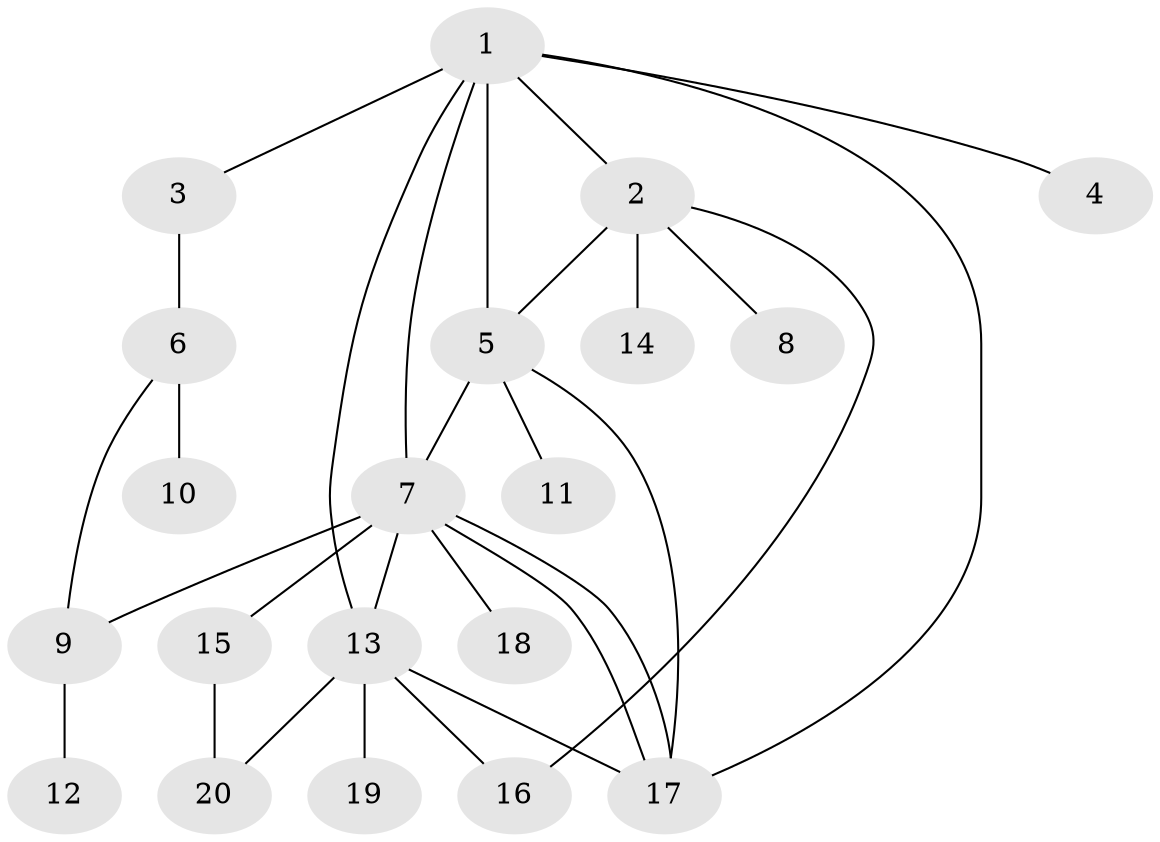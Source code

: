// Generated by graph-tools (version 1.1) at 2025/46/02/15/25 05:46:28]
// undirected, 20 vertices, 29 edges
graph export_dot {
graph [start="1"]
  node [color=gray90,style=filled];
  1;
  2;
  3;
  4;
  5;
  6;
  7;
  8;
  9;
  10;
  11;
  12;
  13;
  14;
  15;
  16;
  17;
  18;
  19;
  20;
  1 -- 2;
  1 -- 3;
  1 -- 4;
  1 -- 5;
  1 -- 7;
  1 -- 13;
  1 -- 17;
  2 -- 5;
  2 -- 8;
  2 -- 14;
  2 -- 16;
  3 -- 6;
  5 -- 7;
  5 -- 11;
  5 -- 17;
  6 -- 9;
  6 -- 10;
  7 -- 9;
  7 -- 13;
  7 -- 15;
  7 -- 17;
  7 -- 17;
  7 -- 18;
  9 -- 12;
  13 -- 16;
  13 -- 17;
  13 -- 19;
  13 -- 20;
  15 -- 20;
}
